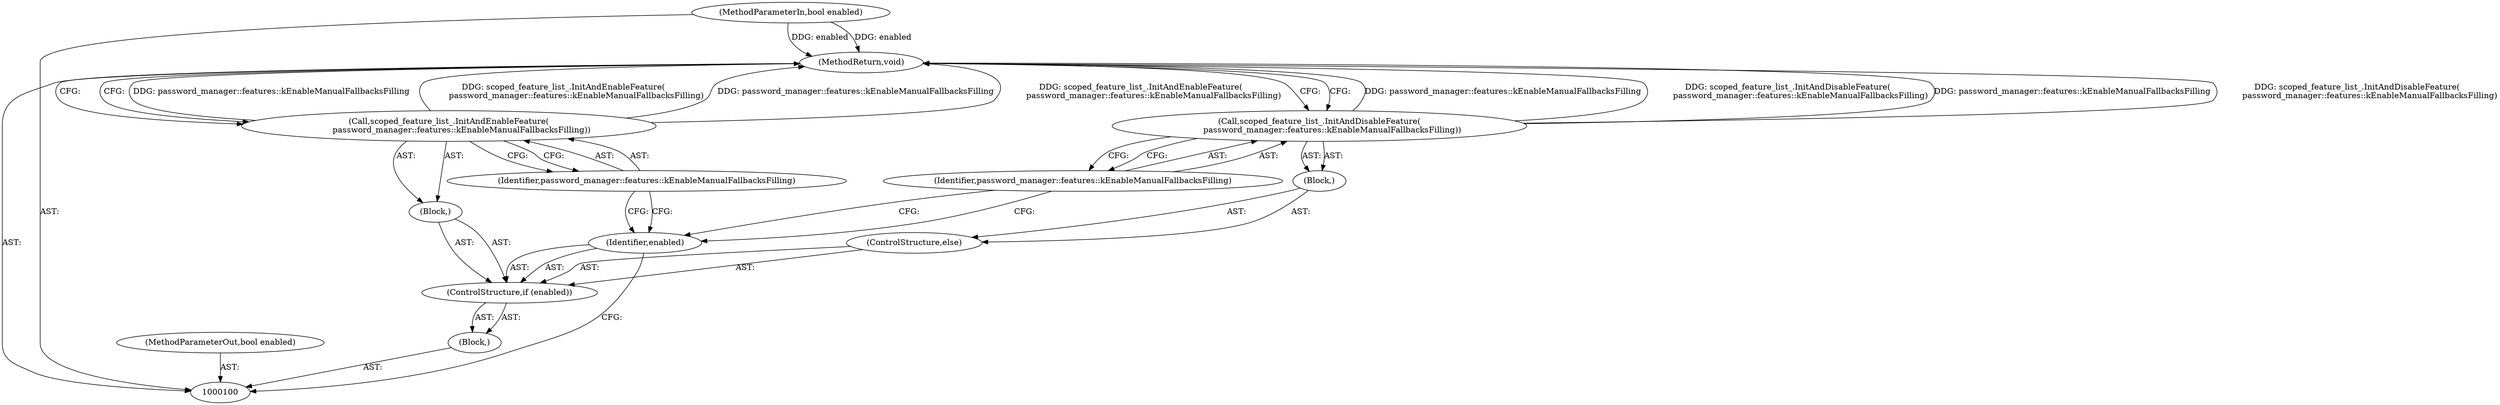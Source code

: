 digraph "1_Chrome_33c5e0a9db05dbd2f7793c23ac23b7aa6a556c05_2" {
"1000112" [label="(MethodReturn,void)"];
"1000101" [label="(MethodParameterIn,bool enabled)"];
"1000125" [label="(MethodParameterOut,bool enabled)"];
"1000102" [label="(Block,)"];
"1000105" [label="(Block,)"];
"1000103" [label="(ControlStructure,if (enabled))"];
"1000104" [label="(Identifier,enabled)"];
"1000106" [label="(Call,scoped_feature_list_.InitAndEnableFeature(\n          password_manager::features::kEnableManualFallbacksFilling))"];
"1000107" [label="(Identifier,password_manager::features::kEnableManualFallbacksFilling)"];
"1000109" [label="(Block,)"];
"1000108" [label="(ControlStructure,else)"];
"1000110" [label="(Call,scoped_feature_list_.InitAndDisableFeature(\n          password_manager::features::kEnableManualFallbacksFilling))"];
"1000111" [label="(Identifier,password_manager::features::kEnableManualFallbacksFilling)"];
"1000112" -> "1000100"  [label="AST: "];
"1000112" -> "1000106"  [label="CFG: "];
"1000112" -> "1000110"  [label="CFG: "];
"1000106" -> "1000112"  [label="DDG: password_manager::features::kEnableManualFallbacksFilling"];
"1000106" -> "1000112"  [label="DDG: scoped_feature_list_.InitAndEnableFeature(\n          password_manager::features::kEnableManualFallbacksFilling)"];
"1000110" -> "1000112"  [label="DDG: password_manager::features::kEnableManualFallbacksFilling"];
"1000110" -> "1000112"  [label="DDG: scoped_feature_list_.InitAndDisableFeature(\n          password_manager::features::kEnableManualFallbacksFilling)"];
"1000101" -> "1000112"  [label="DDG: enabled"];
"1000101" -> "1000100"  [label="AST: "];
"1000101" -> "1000112"  [label="DDG: enabled"];
"1000125" -> "1000100"  [label="AST: "];
"1000102" -> "1000100"  [label="AST: "];
"1000103" -> "1000102"  [label="AST: "];
"1000105" -> "1000103"  [label="AST: "];
"1000106" -> "1000105"  [label="AST: "];
"1000103" -> "1000102"  [label="AST: "];
"1000104" -> "1000103"  [label="AST: "];
"1000105" -> "1000103"  [label="AST: "];
"1000108" -> "1000103"  [label="AST: "];
"1000104" -> "1000103"  [label="AST: "];
"1000104" -> "1000100"  [label="CFG: "];
"1000107" -> "1000104"  [label="CFG: "];
"1000111" -> "1000104"  [label="CFG: "];
"1000106" -> "1000105"  [label="AST: "];
"1000106" -> "1000107"  [label="CFG: "];
"1000107" -> "1000106"  [label="AST: "];
"1000112" -> "1000106"  [label="CFG: "];
"1000106" -> "1000112"  [label="DDG: password_manager::features::kEnableManualFallbacksFilling"];
"1000106" -> "1000112"  [label="DDG: scoped_feature_list_.InitAndEnableFeature(\n          password_manager::features::kEnableManualFallbacksFilling)"];
"1000107" -> "1000106"  [label="AST: "];
"1000107" -> "1000104"  [label="CFG: "];
"1000106" -> "1000107"  [label="CFG: "];
"1000109" -> "1000108"  [label="AST: "];
"1000110" -> "1000109"  [label="AST: "];
"1000108" -> "1000103"  [label="AST: "];
"1000109" -> "1000108"  [label="AST: "];
"1000110" -> "1000109"  [label="AST: "];
"1000110" -> "1000111"  [label="CFG: "];
"1000111" -> "1000110"  [label="AST: "];
"1000112" -> "1000110"  [label="CFG: "];
"1000110" -> "1000112"  [label="DDG: password_manager::features::kEnableManualFallbacksFilling"];
"1000110" -> "1000112"  [label="DDG: scoped_feature_list_.InitAndDisableFeature(\n          password_manager::features::kEnableManualFallbacksFilling)"];
"1000111" -> "1000110"  [label="AST: "];
"1000111" -> "1000104"  [label="CFG: "];
"1000110" -> "1000111"  [label="CFG: "];
}
